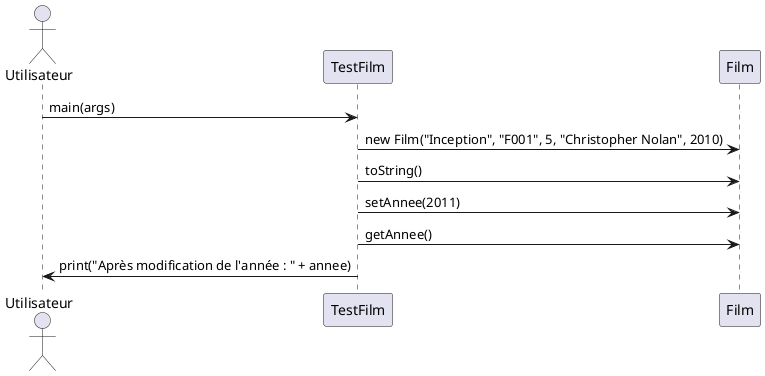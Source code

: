 @startuml
actor Utilisateur
participant TestFilm
participant Film

Utilisateur -> TestFilm: main(args)
TestFilm -> Film: new Film("Inception", "F001", 5, "Christopher Nolan", 2010)
TestFilm -> Film: toString()
TestFilm -> Film: setAnnee(2011)
TestFilm -> Film: getAnnee()
TestFilm -> Utilisateur: print("Après modification de l'année : " + annee)
@enduml

